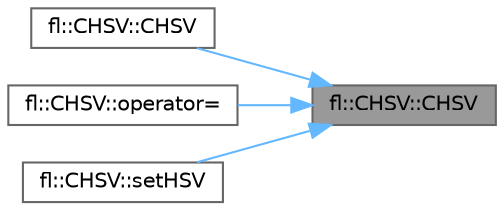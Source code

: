 digraph "fl::CHSV::CHSV"
{
 // INTERACTIVE_SVG=YES
 // LATEX_PDF_SIZE
  bgcolor="transparent";
  edge [fontname=Helvetica,fontsize=10,labelfontname=Helvetica,labelfontsize=10];
  node [fontname=Helvetica,fontsize=10,shape=box,height=0.2,width=0.4];
  rankdir="RL";
  Node1 [id="Node000001",label="fl::CHSV::CHSV",height=0.2,width=0.4,color="gray40", fillcolor="grey60", style="filled", fontcolor="black",tooltip="Default constructor."];
  Node1 -> Node2 [id="edge1_Node000001_Node000002",dir="back",color="steelblue1",style="solid",tooltip=" "];
  Node2 [id="Node000002",label="fl::CHSV::CHSV",height=0.2,width=0.4,color="grey40", fillcolor="white", style="filled",URL="$db/ddc/structfl_1_1_c_h_s_v_a378204324c25c704de399ca957c89d6a.html#a378204324c25c704de399ca957c89d6a",tooltip="Allow copy construction."];
  Node1 -> Node3 [id="edge2_Node000001_Node000003",dir="back",color="steelblue1",style="solid",tooltip=" "];
  Node3 [id="Node000003",label="fl::CHSV::operator=",height=0.2,width=0.4,color="grey40", fillcolor="white", style="filled",URL="$db/ddc/structfl_1_1_c_h_s_v_a46d1d28fe398b783f488ec22ac16c519.html#a46d1d28fe398b783f488ec22ac16c519",tooltip="Allow copy construction."];
  Node1 -> Node4 [id="edge3_Node000001_Node000004",dir="back",color="steelblue1",style="solid",tooltip=" "];
  Node4 [id="Node000004",label="fl::CHSV::setHSV",height=0.2,width=0.4,color="grey40", fillcolor="white", style="filled",URL="$db/ddc/structfl_1_1_c_h_s_v_ad9e0549d81d0e8d047789764c4eb951f.html#ad9e0549d81d0e8d047789764c4eb951f",tooltip="Assign new HSV values."];
}
